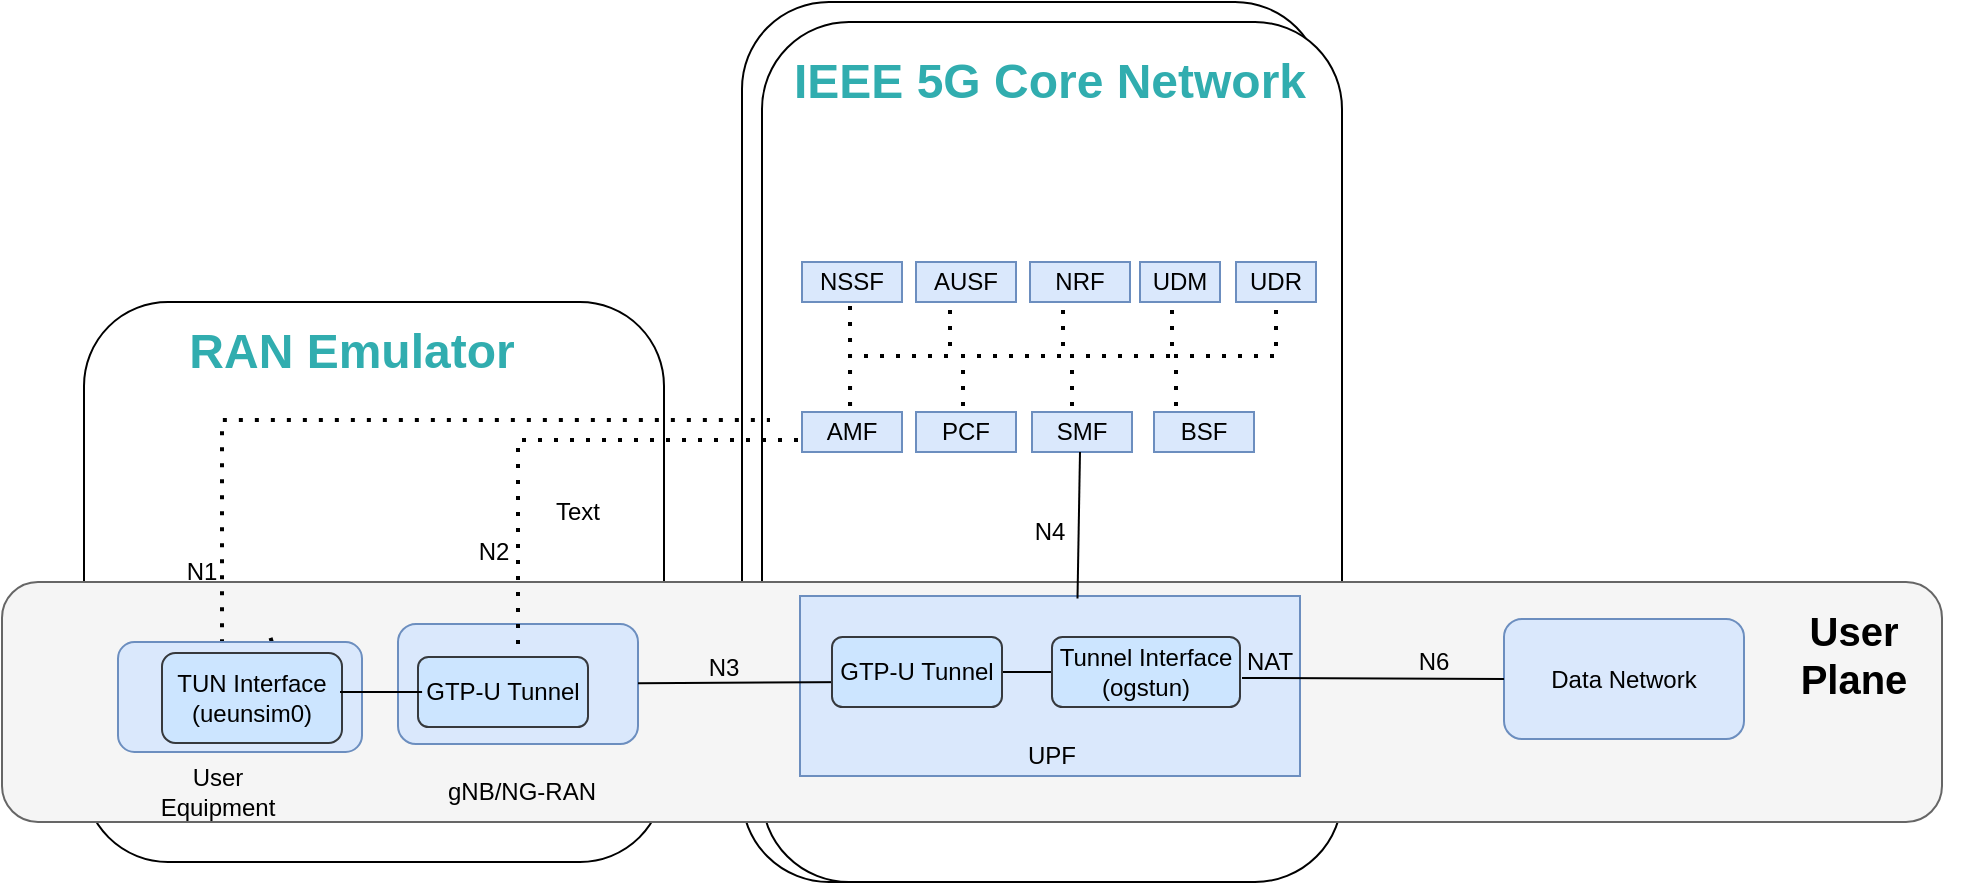 <mxfile version="23.1.4" type="github">
  <diagram id="DaWOHsvKmhR_BfApqOc1" name="Page-1">
    <mxGraphModel dx="1878" dy="776" grid="1" gridSize="10" guides="1" tooltips="1" connect="1" arrows="1" fold="1" page="1" pageScale="1" pageWidth="850" pageHeight="1100" math="0" shadow="0">
      <root>
        <mxCell id="0" />
        <mxCell id="1" parent="0" />
        <mxCell id="2uqyaLcI7hgoTsQ_Ezit-31" value="" style="rounded=1;whiteSpace=wrap;html=1;" parent="1" vertex="1">
          <mxGeometry x="51" y="240" width="290" height="280" as="geometry" />
        </mxCell>
        <mxCell id="2uqyaLcI7hgoTsQ_Ezit-1" value="" style="rounded=1;whiteSpace=wrap;html=1;" parent="1" vertex="1">
          <mxGeometry x="380" y="90" width="290" height="440" as="geometry" />
        </mxCell>
        <mxCell id="2uqyaLcI7hgoTsQ_Ezit-2" value="" style="rounded=1;whiteSpace=wrap;html=1;" parent="1" vertex="1">
          <mxGeometry x="390" y="100" width="290" height="430" as="geometry" />
        </mxCell>
        <mxCell id="2uqyaLcI7hgoTsQ_Ezit-43" value="" style="rounded=1;whiteSpace=wrap;html=1;fillColor=#f5f5f5;fontColor=#333333;strokeColor=#666666;" parent="1" vertex="1">
          <mxGeometry x="10" y="380" width="970" height="120" as="geometry" />
        </mxCell>
        <mxCell id="2uqyaLcI7hgoTsQ_Ezit-6" value="NSSF" style="rounded=0;whiteSpace=wrap;html=1;fillColor=#dae8fc;strokeColor=#6c8ebf;" parent="1" vertex="1">
          <mxGeometry x="410" y="220" width="50" height="20" as="geometry" />
        </mxCell>
        <mxCell id="2uqyaLcI7hgoTsQ_Ezit-8" value="AUSF" style="rounded=0;whiteSpace=wrap;html=1;fillColor=#dae8fc;strokeColor=#6c8ebf;" parent="1" vertex="1">
          <mxGeometry x="467" y="220" width="50" height="20" as="geometry" />
        </mxCell>
        <mxCell id="2uqyaLcI7hgoTsQ_Ezit-9" value="NRF" style="rounded=0;whiteSpace=wrap;html=1;fillColor=#dae8fc;strokeColor=#6c8ebf;" parent="1" vertex="1">
          <mxGeometry x="524" y="220" width="50" height="20" as="geometry" />
        </mxCell>
        <mxCell id="2uqyaLcI7hgoTsQ_Ezit-10" value="UDM" style="rounded=0;whiteSpace=wrap;html=1;fillColor=#dae8fc;strokeColor=#6c8ebf;" parent="1" vertex="1">
          <mxGeometry x="579" y="220" width="40" height="20" as="geometry" />
        </mxCell>
        <mxCell id="2uqyaLcI7hgoTsQ_Ezit-11" value="UDR" style="rounded=0;whiteSpace=wrap;html=1;fillColor=#dae8fc;strokeColor=#6c8ebf;" parent="1" vertex="1">
          <mxGeometry x="627" y="220" width="40" height="20" as="geometry" />
        </mxCell>
        <mxCell id="2uqyaLcI7hgoTsQ_Ezit-12" value="AMF" style="rounded=0;whiteSpace=wrap;html=1;fillColor=#dae8fc;strokeColor=#6c8ebf;" parent="1" vertex="1">
          <mxGeometry x="410" y="295" width="50" height="20" as="geometry" />
        </mxCell>
        <mxCell id="2uqyaLcI7hgoTsQ_Ezit-13" value="SMF" style="rounded=0;whiteSpace=wrap;html=1;fillColor=#dae8fc;strokeColor=#6c8ebf;" parent="1" vertex="1">
          <mxGeometry x="525" y="295" width="50" height="20" as="geometry" />
        </mxCell>
        <mxCell id="2uqyaLcI7hgoTsQ_Ezit-14" value="BSF" style="rounded=0;whiteSpace=wrap;html=1;fillColor=#dae8fc;strokeColor=#6c8ebf;" parent="1" vertex="1">
          <mxGeometry x="586" y="295" width="50" height="20" as="geometry" />
        </mxCell>
        <mxCell id="2uqyaLcI7hgoTsQ_Ezit-15" value="" style="endArrow=none;dashed=1;html=1;dashPattern=1 3;strokeWidth=2;rounded=0;exitX=0.207;exitY=0.468;exitDx=0;exitDy=0;exitPerimeter=0;" parent="1" edge="1">
          <mxGeometry width="50" height="50" relative="1" as="geometry">
            <mxPoint x="434.03" y="291.96" as="sourcePoint" />
            <mxPoint x="434" y="242" as="targetPoint" />
          </mxGeometry>
        </mxCell>
        <mxCell id="2uqyaLcI7hgoTsQ_Ezit-18" value="" style="endArrow=none;dashed=1;html=1;dashPattern=1 3;strokeWidth=2;rounded=0;edgeStyle=elbowEdgeStyle;elbow=vertical;" parent="1" edge="1">
          <mxGeometry width="50" height="50" relative="1" as="geometry">
            <mxPoint x="545" y="292" as="sourcePoint" />
            <mxPoint x="595" y="242" as="targetPoint" />
          </mxGeometry>
        </mxCell>
        <mxCell id="2uqyaLcI7hgoTsQ_Ezit-19" value="" style="endArrow=none;dashed=1;html=1;dashPattern=1 3;strokeWidth=2;rounded=0;edgeStyle=elbowEdgeStyle;elbow=vertical;" parent="1" edge="1">
          <mxGeometry width="50" height="50" relative="1" as="geometry">
            <mxPoint x="597" y="292" as="sourcePoint" />
            <mxPoint x="647" y="242" as="targetPoint" />
          </mxGeometry>
        </mxCell>
        <mxCell id="2uqyaLcI7hgoTsQ_Ezit-20" value="" style="endArrow=none;dashed=1;html=1;dashPattern=1 3;strokeWidth=2;rounded=0;edgeStyle=elbowEdgeStyle;elbow=vertical;" parent="1" edge="1">
          <mxGeometry width="50" height="50" relative="1" as="geometry">
            <mxPoint x="434" y="292" as="sourcePoint" />
            <mxPoint x="484" y="242" as="targetPoint" />
          </mxGeometry>
        </mxCell>
        <mxCell id="2uqyaLcI7hgoTsQ_Ezit-21" value="" style="endArrow=none;dashed=1;html=1;dashPattern=1 3;strokeWidth=2;rounded=0;edgeStyle=elbowEdgeStyle;elbow=vertical;" parent="1" edge="1">
          <mxGeometry width="50" height="50" relative="1" as="geometry">
            <mxPoint x="490.5" y="292" as="sourcePoint" />
            <mxPoint x="540.5" y="242" as="targetPoint" />
          </mxGeometry>
        </mxCell>
        <mxCell id="2uqyaLcI7hgoTsQ_Ezit-22" value="PCF" style="rounded=0;whiteSpace=wrap;html=1;fillColor=#dae8fc;strokeColor=#6c8ebf;" parent="1" vertex="1">
          <mxGeometry x="467" y="295" width="50" height="20" as="geometry" />
        </mxCell>
        <mxCell id="2uqyaLcI7hgoTsQ_Ezit-23" value="" style="rounded=0;whiteSpace=wrap;html=1;fillColor=#dae8fc;strokeColor=#6c8ebf;" parent="1" vertex="1">
          <mxGeometry x="409" y="387" width="250" height="90" as="geometry" />
        </mxCell>
        <mxCell id="2uqyaLcI7hgoTsQ_Ezit-29" value="" style="endArrow=none;html=1;rounded=0;elbow=vertical;entryX=1;entryY=0.5;entryDx=0;entryDy=0;" parent="1" edge="1">
          <mxGeometry width="50" height="50" relative="1" as="geometry">
            <mxPoint x="545" y="425" as="sourcePoint" />
            <mxPoint x="510" y="425" as="targetPoint" />
          </mxGeometry>
        </mxCell>
        <mxCell id="2uqyaLcI7hgoTsQ_Ezit-30" value="UPF" style="text;html=1;strokeColor=none;fillColor=none;align=center;verticalAlign=middle;whiteSpace=wrap;rounded=0;" parent="1" vertex="1">
          <mxGeometry x="505" y="452" width="60" height="30" as="geometry" />
        </mxCell>
        <mxCell id="2uqyaLcI7hgoTsQ_Ezit-35" value="" style="rounded=1;whiteSpace=wrap;html=1;fillColor=#dae8fc;strokeColor=#6c8ebf;" parent="1" vertex="1">
          <mxGeometry x="208" y="401" width="120" height="60" as="geometry" />
        </mxCell>
        <mxCell id="2uqyaLcI7hgoTsQ_Ezit-37" value="GTP-U Tunnel" style="rounded=1;whiteSpace=wrap;html=1;fillColor=#cce5ff;strokeColor=#36393d;" parent="1" vertex="1">
          <mxGeometry x="218" y="417.5" width="85" height="35" as="geometry" />
        </mxCell>
        <mxCell id="2uqyaLcI7hgoTsQ_Ezit-38" value="Text" style="text;html=1;strokeColor=none;fillColor=none;align=center;verticalAlign=middle;whiteSpace=wrap;rounded=0;" parent="1" vertex="1">
          <mxGeometry x="268" y="330" width="60" height="30" as="geometry" />
        </mxCell>
        <mxCell id="2uqyaLcI7hgoTsQ_Ezit-39" value="User Equipment" style="text;html=1;strokeColor=none;fillColor=none;align=center;verticalAlign=middle;whiteSpace=wrap;rounded=0;" parent="1" vertex="1">
          <mxGeometry x="88" y="470" width="60" height="30" as="geometry" />
        </mxCell>
        <mxCell id="2uqyaLcI7hgoTsQ_Ezit-40" value="gNB/NG-RAN" style="text;html=1;strokeColor=none;fillColor=none;align=center;verticalAlign=middle;whiteSpace=wrap;rounded=0;" parent="1" vertex="1">
          <mxGeometry x="230.5" y="470" width="77.5" height="30" as="geometry" />
        </mxCell>
        <mxCell id="2uqyaLcI7hgoTsQ_Ezit-44" value="&lt;font style=&quot;font-size: 20px;&quot;&gt;&lt;b&gt;User &lt;br&gt;Plane&lt;/b&gt;&lt;/font&gt;" style="text;html=1;strokeColor=none;fillColor=none;align=center;verticalAlign=middle;whiteSpace=wrap;rounded=0;" parent="1" vertex="1">
          <mxGeometry x="881" y="379" width="110" height="73" as="geometry" />
        </mxCell>
        <mxCell id="2uqyaLcI7hgoTsQ_Ezit-45" value="Data Network" style="rounded=1;whiteSpace=wrap;html=1;fillColor=#dae8fc;strokeColor=#6c8ebf;" parent="1" vertex="1">
          <mxGeometry x="761" y="398.5" width="120" height="60" as="geometry" />
        </mxCell>
        <mxCell id="2uqyaLcI7hgoTsQ_Ezit-47" value="" style="endArrow=none;html=1;rounded=0;elbow=vertical;exitX=0;exitY=0.5;exitDx=0;exitDy=0;" parent="1" source="2uqyaLcI7hgoTsQ_Ezit-45" edge="1">
          <mxGeometry width="50" height="50" relative="1" as="geometry">
            <mxPoint x="674.0" y="428" as="sourcePoint" />
            <mxPoint x="630" y="428" as="targetPoint" />
          </mxGeometry>
        </mxCell>
        <mxCell id="2uqyaLcI7hgoTsQ_Ezit-49" value="NAT" style="text;html=1;strokeColor=none;fillColor=none;align=center;verticalAlign=middle;whiteSpace=wrap;rounded=0;" parent="1" vertex="1">
          <mxGeometry x="614" y="405" width="60" height="30" as="geometry" />
        </mxCell>
        <mxCell id="2uqyaLcI7hgoTsQ_Ezit-50" value="N6" style="text;html=1;strokeColor=none;fillColor=none;align=center;verticalAlign=middle;whiteSpace=wrap;rounded=0;" parent="1" vertex="1">
          <mxGeometry x="696" y="405" width="60" height="30" as="geometry" />
        </mxCell>
        <mxCell id="2uqyaLcI7hgoTsQ_Ezit-51" value="" style="endArrow=none;html=1;rounded=0;elbow=vertical;exitX=0.176;exitY=0.643;exitDx=0;exitDy=0;exitPerimeter=0;" parent="1" source="2uqyaLcI7hgoTsQ_Ezit-24" edge="1" target="2uqyaLcI7hgoTsQ_Ezit-35">
          <mxGeometry width="50" height="50" relative="1" as="geometry">
            <mxPoint x="420" y="430" as="sourcePoint" />
            <mxPoint x="330" y="430" as="targetPoint" />
          </mxGeometry>
        </mxCell>
        <mxCell id="2uqyaLcI7hgoTsQ_Ezit-25" value="Tunnel Interface&lt;br&gt;(ogstun)" style="rounded=1;whiteSpace=wrap;html=1;fillColor=#cce5ff;strokeColor=#36393d;" parent="1" vertex="1">
          <mxGeometry x="535" y="407.5" width="94" height="35" as="geometry" />
        </mxCell>
        <mxCell id="2uqyaLcI7hgoTsQ_Ezit-52" value="N3" style="text;html=1;strokeColor=none;fillColor=none;align=center;verticalAlign=middle;whiteSpace=wrap;rounded=0;" parent="1" vertex="1">
          <mxGeometry x="341" y="407.5" width="60" height="30" as="geometry" />
        </mxCell>
        <mxCell id="2uqyaLcI7hgoTsQ_Ezit-57" value="" style="endArrow=none;dashed=1;html=1;dashPattern=1 3;strokeWidth=2;rounded=0;elbow=vertical;exitX=0.5;exitY=0;exitDx=0;exitDy=0;" parent="1" edge="1">
          <mxGeometry width="50" height="50" relative="1" as="geometry">
            <mxPoint x="268" y="411" as="sourcePoint" />
            <mxPoint x="412" y="309" as="targetPoint" />
            <Array as="points">
              <mxPoint x="268" y="309" />
            </Array>
          </mxGeometry>
        </mxCell>
        <mxCell id="2uqyaLcI7hgoTsQ_Ezit-58" value="" style="endArrow=none;dashed=1;html=1;dashPattern=1 3;strokeWidth=2;rounded=0;elbow=vertical;exitX=0.646;exitY=-0.04;exitDx=0;exitDy=0;exitPerimeter=0;" parent="1" edge="1">
          <mxGeometry width="50" height="50" relative="1" as="geometry">
            <mxPoint x="145.52" y="408.6" as="sourcePoint" />
            <mxPoint x="394" y="299.0" as="targetPoint" />
            <Array as="points">
              <mxPoint x="120" y="416" />
              <mxPoint x="120" y="386" />
              <mxPoint x="120" y="356" />
              <mxPoint x="120" y="299" />
            </Array>
          </mxGeometry>
        </mxCell>
        <mxCell id="2uqyaLcI7hgoTsQ_Ezit-34" value="" style="rounded=1;whiteSpace=wrap;html=1;fillColor=#dae8fc;strokeColor=#6c8ebf;" parent="1" vertex="1">
          <mxGeometry x="68" y="410" width="122" height="55" as="geometry" />
        </mxCell>
        <mxCell id="2uqyaLcI7hgoTsQ_Ezit-33" value="TUN Interface&lt;br&gt;(ueunsim0)" style="rounded=1;whiteSpace=wrap;html=1;fillColor=#cce5ff;strokeColor=#36393d;" parent="1" vertex="1">
          <mxGeometry x="90" y="415.5" width="90" height="45" as="geometry" />
        </mxCell>
        <mxCell id="2uqyaLcI7hgoTsQ_Ezit-53" value="" style="endArrow=none;html=1;rounded=0;elbow=vertical;entryX=1;entryY=0.5;entryDx=0;entryDy=0;exitX=0.024;exitY=0.5;exitDx=0;exitDy=0;exitPerimeter=0;" parent="1" source="2uqyaLcI7hgoTsQ_Ezit-37" edge="1">
          <mxGeometry width="50" height="50" relative="1" as="geometry">
            <mxPoint x="214.0" y="435" as="sourcePoint" />
            <mxPoint x="179.0" y="435" as="targetPoint" />
          </mxGeometry>
        </mxCell>
        <mxCell id="2uqyaLcI7hgoTsQ_Ezit-60" value="N2" style="text;html=1;strokeColor=none;fillColor=none;align=center;verticalAlign=middle;whiteSpace=wrap;rounded=0;" parent="1" vertex="1">
          <mxGeometry x="226" y="350" width="60" height="30" as="geometry" />
        </mxCell>
        <mxCell id="2uqyaLcI7hgoTsQ_Ezit-61" value="N1" style="text;html=1;strokeColor=none;fillColor=none;align=center;verticalAlign=middle;whiteSpace=wrap;rounded=0;" parent="1" vertex="1">
          <mxGeometry x="80" y="360" width="60" height="30" as="geometry" />
        </mxCell>
        <mxCell id="2uqyaLcI7hgoTsQ_Ezit-67" value="" style="endArrow=none;html=1;rounded=0;fontSize=24;exitX=0.555;exitY=0.014;exitDx=0;exitDy=0;exitPerimeter=0;" parent="1" source="2uqyaLcI7hgoTsQ_Ezit-23" edge="1">
          <mxGeometry width="50" height="50" relative="1" as="geometry">
            <mxPoint x="499" y="365" as="sourcePoint" />
            <mxPoint x="549" y="315" as="targetPoint" />
          </mxGeometry>
        </mxCell>
        <mxCell id="2uqyaLcI7hgoTsQ_Ezit-68" value="N4" style="text;html=1;strokeColor=none;fillColor=none;align=center;verticalAlign=middle;whiteSpace=wrap;rounded=0;" parent="1" vertex="1">
          <mxGeometry x="504" y="340" width="60" height="30" as="geometry" />
        </mxCell>
        <mxCell id="4E6mrnvjxBhMzHGFy0Dg-1" value="" style="shape=image;verticalLabelPosition=bottom;labelBackgroundColor=default;verticalAlign=top;aspect=fixed;imageAspect=0;image=https://logolook.net/wp-content/uploads/2022/06/Kubernetes-Logo-2048x1152.png;" parent="1" vertex="1">
          <mxGeometry x="574" y="150" width="76" height="42.75" as="geometry" />
        </mxCell>
        <mxCell id="4E6mrnvjxBhMzHGFy0Dg-2" value="&lt;b&gt;&lt;font color=&quot;#31adaf&quot; style=&quot;font-size: 24px;&quot;&gt;IEEE 5G Core Network&lt;/font&gt;&lt;/b&gt;" style="text;html=1;strokeColor=none;fillColor=none;align=center;verticalAlign=middle;whiteSpace=wrap;rounded=0;" parent="1" vertex="1">
          <mxGeometry x="394" y="130" width="280" as="geometry" />
        </mxCell>
        <mxCell id="4E6mrnvjxBhMzHGFy0Dg-4" value="&lt;font color=&quot;#31adaf&quot; style=&quot;font-size: 24px;&quot;&gt;&lt;b&gt;RAN Emulator&lt;/b&gt;&lt;/font&gt;" style="text;html=1;strokeColor=none;fillColor=none;align=center;verticalAlign=middle;whiteSpace=wrap;rounded=0;" parent="1" vertex="1">
          <mxGeometry x="90" y="250" width="190" height="30" as="geometry" />
        </mxCell>
        <mxCell id="2uqyaLcI7hgoTsQ_Ezit-24" value="GTP-U Tunnel" style="rounded=1;whiteSpace=wrap;html=1;fillColor=#cce5ff;strokeColor=#36393d;" parent="1" vertex="1">
          <mxGeometry x="425" y="407.5" width="85" height="35" as="geometry" />
        </mxCell>
      </root>
    </mxGraphModel>
  </diagram>
</mxfile>
